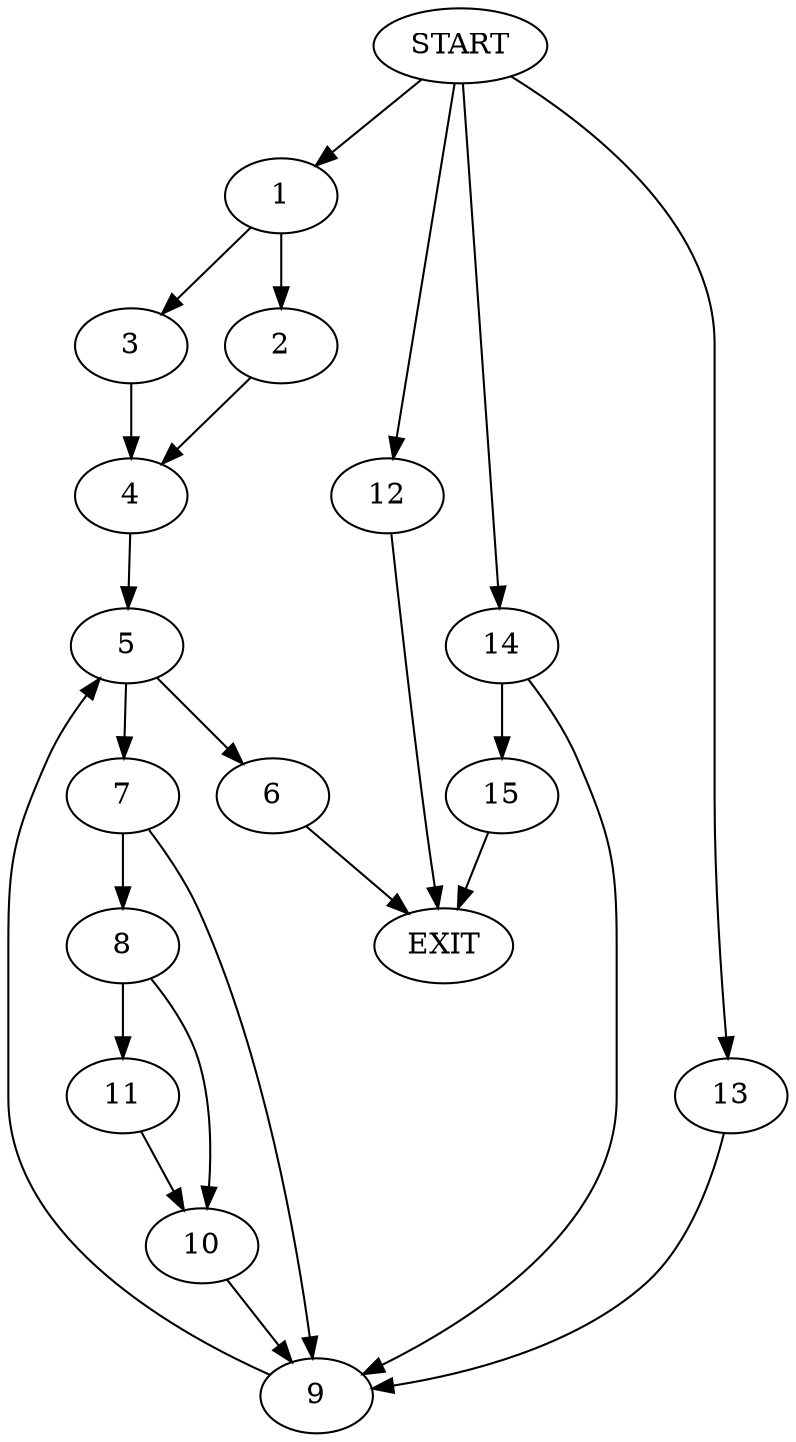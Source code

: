 digraph {
0 [label="START"]
16 [label="EXIT"]
0 -> 1
1 -> 2
1 -> 3
3 -> 4
2 -> 4
4 -> 5
5 -> 6
5 -> 7
7 -> 8
7 -> 9
6 -> 16
9 -> 5
8 -> 10
8 -> 11
0 -> 12
12 -> 16
10 -> 9
11 -> 10
0 -> 13
13 -> 9
0 -> 14
14 -> 15
14 -> 9
15 -> 16
}
